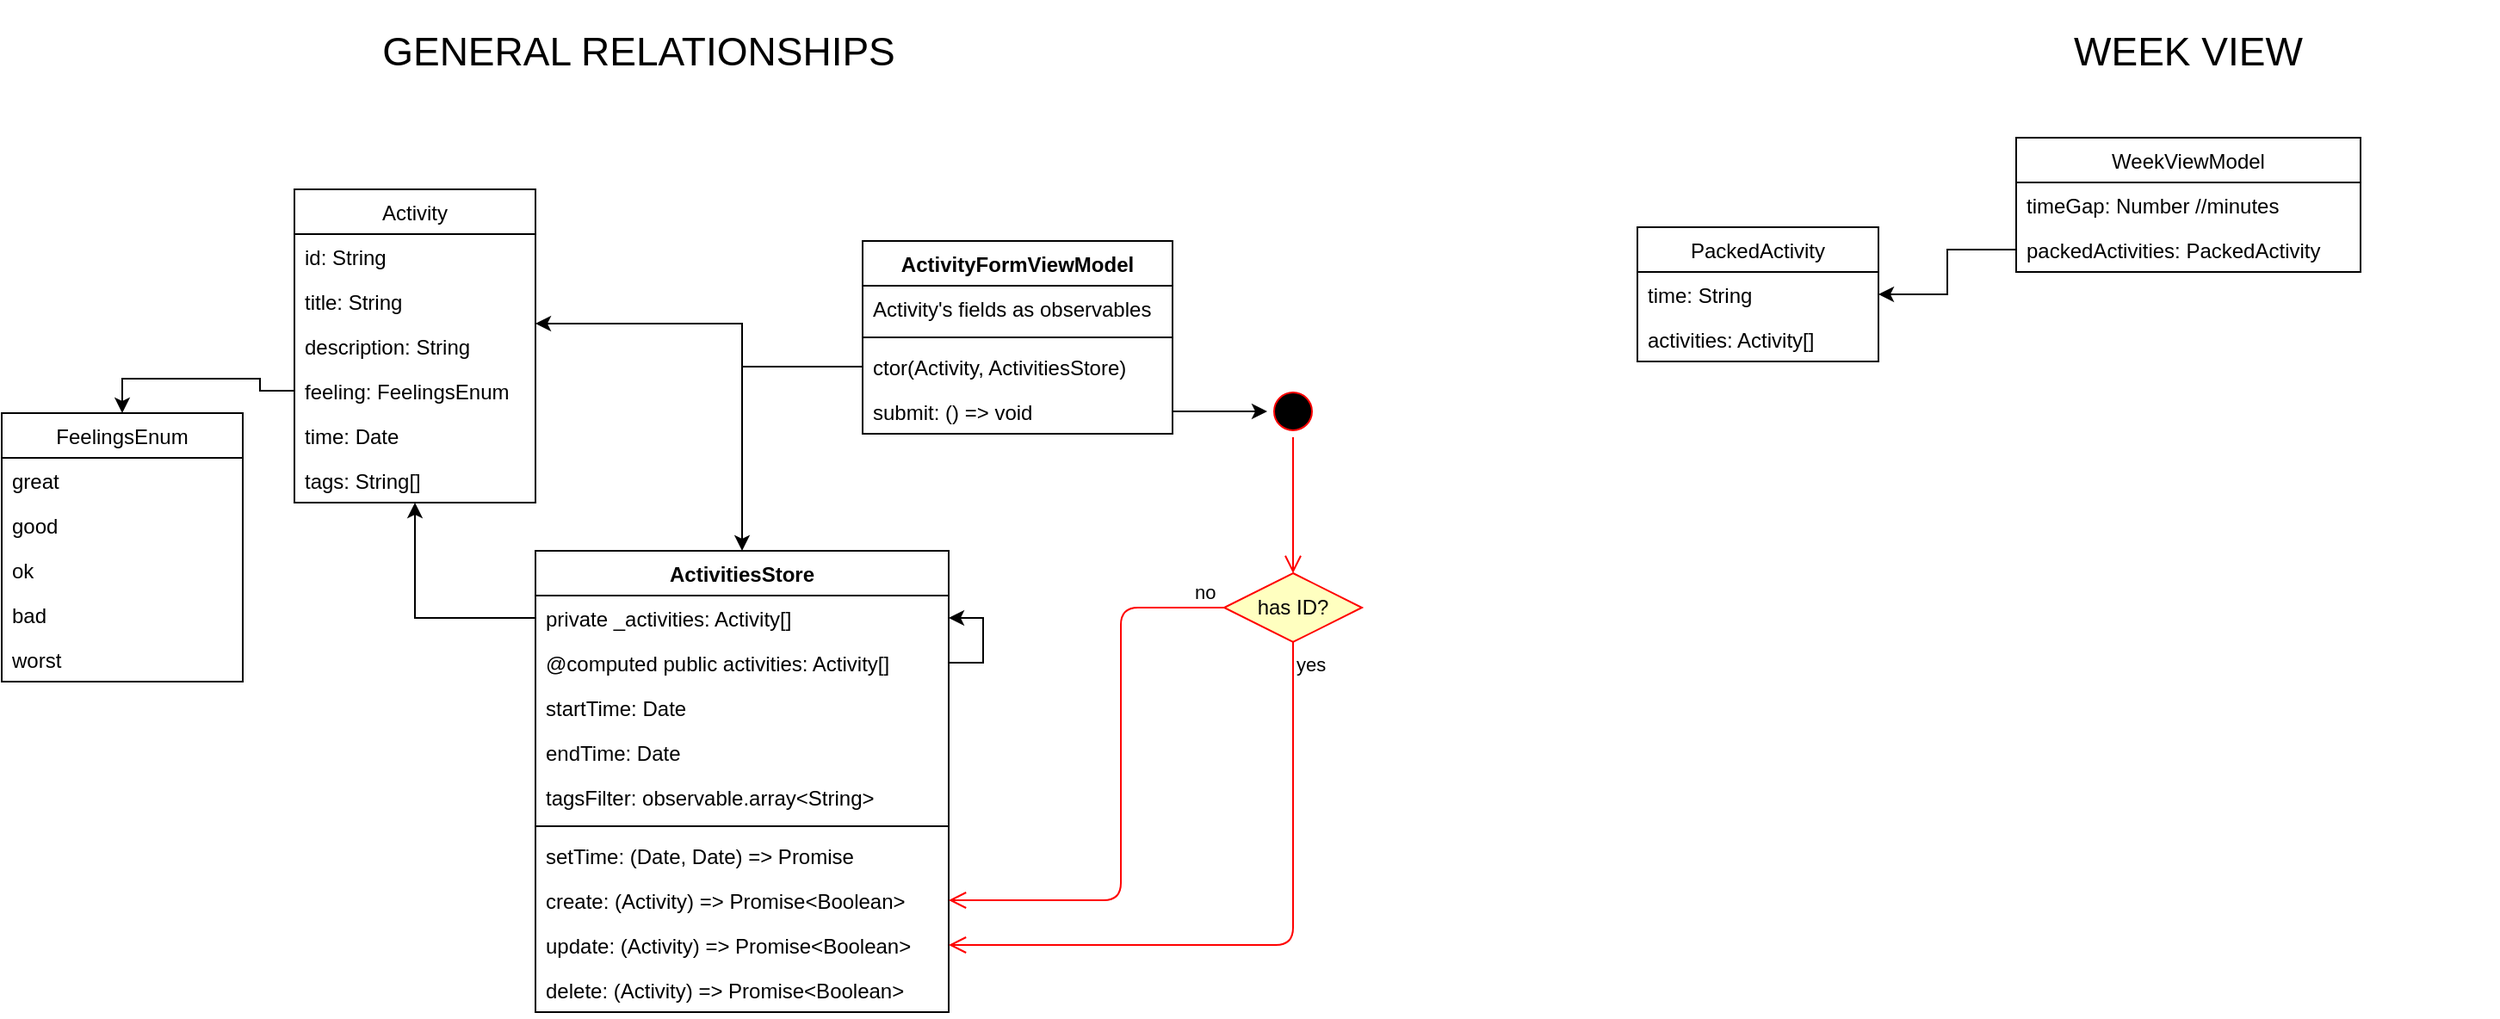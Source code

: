 <mxfile version="14.6.13" type="device"><diagram id="OKBLkfgxcP-Qym9tp_dg" name="Page-1"><mxGraphModel dx="1671" dy="1240" grid="1" gridSize="10" guides="1" tooltips="1" connect="1" arrows="1" fold="1" page="0" pageScale="1" pageWidth="850" pageHeight="1100" math="0" shadow="0"><root><mxCell id="0"/><mxCell id="1" parent="0"/><mxCell id="e7hnFMD3HLCHOGBJuJfQ-1" value="Activity" style="swimlane;fontStyle=0;childLayout=stackLayout;horizontal=1;startSize=26;fillColor=none;horizontalStack=0;resizeParent=1;resizeParentMax=0;resizeLast=0;collapsible=1;marginBottom=0;" parent="1" vertex="1"><mxGeometry x="420" y="190" width="140" height="182" as="geometry"/></mxCell><mxCell id="bS4IgNlnP1G4wqwHxw_F-26" value="id: String" style="text;strokeColor=none;fillColor=none;align=left;verticalAlign=top;spacingLeft=4;spacingRight=4;overflow=hidden;rotatable=0;points=[[0,0.5],[1,0.5]];portConstraint=eastwest;" parent="e7hnFMD3HLCHOGBJuJfQ-1" vertex="1"><mxGeometry y="26" width="140" height="26" as="geometry"/></mxCell><mxCell id="e7hnFMD3HLCHOGBJuJfQ-2" value="title: String" style="text;strokeColor=none;fillColor=none;align=left;verticalAlign=top;spacingLeft=4;spacingRight=4;overflow=hidden;rotatable=0;points=[[0,0.5],[1,0.5]];portConstraint=eastwest;" parent="e7hnFMD3HLCHOGBJuJfQ-1" vertex="1"><mxGeometry y="52" width="140" height="26" as="geometry"/></mxCell><mxCell id="e7hnFMD3HLCHOGBJuJfQ-3" value="description: String" style="text;strokeColor=none;fillColor=none;align=left;verticalAlign=top;spacingLeft=4;spacingRight=4;overflow=hidden;rotatable=0;points=[[0,0.5],[1,0.5]];portConstraint=eastwest;" parent="e7hnFMD3HLCHOGBJuJfQ-1" vertex="1"><mxGeometry y="78" width="140" height="26" as="geometry"/></mxCell><mxCell id="e7hnFMD3HLCHOGBJuJfQ-4" value="feeling: FeelingsEnum" style="text;strokeColor=none;fillColor=none;align=left;verticalAlign=top;spacingLeft=4;spacingRight=4;overflow=hidden;rotatable=0;points=[[0,0.5],[1,0.5]];portConstraint=eastwest;" parent="e7hnFMD3HLCHOGBJuJfQ-1" vertex="1"><mxGeometry y="104" width="140" height="26" as="geometry"/></mxCell><mxCell id="e7hnFMD3HLCHOGBJuJfQ-5" value="time: Date" style="text;strokeColor=none;fillColor=none;align=left;verticalAlign=top;spacingLeft=4;spacingRight=4;overflow=hidden;rotatable=0;points=[[0,0.5],[1,0.5]];portConstraint=eastwest;" parent="e7hnFMD3HLCHOGBJuJfQ-1" vertex="1"><mxGeometry y="130" width="140" height="26" as="geometry"/></mxCell><mxCell id="2" value="tags: String[]" style="text;strokeColor=none;fillColor=none;align=left;verticalAlign=top;spacingLeft=4;spacingRight=4;overflow=hidden;rotatable=0;points=[[0,0.5],[1,0.5]];portConstraint=eastwest;" parent="e7hnFMD3HLCHOGBJuJfQ-1" vertex="1"><mxGeometry y="156" width="140" height="26" as="geometry"/></mxCell><mxCell id="e7hnFMD3HLCHOGBJuJfQ-6" value="FeelingsEnum" style="swimlane;fontStyle=0;childLayout=stackLayout;horizontal=1;startSize=26;fillColor=none;horizontalStack=0;resizeParent=1;resizeParentMax=0;resizeLast=0;collapsible=1;marginBottom=0;" parent="1" vertex="1"><mxGeometry x="250" y="320" width="140" height="156" as="geometry"/></mxCell><mxCell id="e7hnFMD3HLCHOGBJuJfQ-7" value="great" style="text;strokeColor=none;fillColor=none;align=left;verticalAlign=top;spacingLeft=4;spacingRight=4;overflow=hidden;rotatable=0;points=[[0,0.5],[1,0.5]];portConstraint=eastwest;" parent="e7hnFMD3HLCHOGBJuJfQ-6" vertex="1"><mxGeometry y="26" width="140" height="26" as="geometry"/></mxCell><mxCell id="e7hnFMD3HLCHOGBJuJfQ-8" value="good" style="text;strokeColor=none;fillColor=none;align=left;verticalAlign=top;spacingLeft=4;spacingRight=4;overflow=hidden;rotatable=0;points=[[0,0.5],[1,0.5]];portConstraint=eastwest;" parent="e7hnFMD3HLCHOGBJuJfQ-6" vertex="1"><mxGeometry y="52" width="140" height="26" as="geometry"/></mxCell><mxCell id="e7hnFMD3HLCHOGBJuJfQ-9" value="ok" style="text;strokeColor=none;fillColor=none;align=left;verticalAlign=top;spacingLeft=4;spacingRight=4;overflow=hidden;rotatable=0;points=[[0,0.5],[1,0.5]];portConstraint=eastwest;" parent="e7hnFMD3HLCHOGBJuJfQ-6" vertex="1"><mxGeometry y="78" width="140" height="26" as="geometry"/></mxCell><mxCell id="e7hnFMD3HLCHOGBJuJfQ-10" value="bad" style="text;strokeColor=none;fillColor=none;align=left;verticalAlign=top;spacingLeft=4;spacingRight=4;overflow=hidden;rotatable=0;points=[[0,0.5],[1,0.5]];portConstraint=eastwest;" parent="e7hnFMD3HLCHOGBJuJfQ-6" vertex="1"><mxGeometry y="104" width="140" height="26" as="geometry"/></mxCell><mxCell id="e7hnFMD3HLCHOGBJuJfQ-11" value="worst" style="text;strokeColor=none;fillColor=none;align=left;verticalAlign=top;spacingLeft=4;spacingRight=4;overflow=hidden;rotatable=0;points=[[0,0.5],[1,0.5]];portConstraint=eastwest;" parent="e7hnFMD3HLCHOGBJuJfQ-6" vertex="1"><mxGeometry y="130" width="140" height="26" as="geometry"/></mxCell><mxCell id="e7hnFMD3HLCHOGBJuJfQ-12" style="edgeStyle=orthogonalEdgeStyle;rounded=0;orthogonalLoop=1;jettySize=auto;html=1;entryX=0.5;entryY=0;entryDx=0;entryDy=0;" parent="1" source="e7hnFMD3HLCHOGBJuJfQ-4" target="e7hnFMD3HLCHOGBJuJfQ-6" edge="1"><mxGeometry relative="1" as="geometry"/></mxCell><mxCell id="bS4IgNlnP1G4wqwHxw_F-2" value="ActivitiesStore" style="swimlane;fontStyle=1;align=center;verticalAlign=top;childLayout=stackLayout;horizontal=1;startSize=26;horizontalStack=0;resizeParent=1;resizeParentMax=0;resizeLast=0;collapsible=1;marginBottom=0;" parent="1" vertex="1"><mxGeometry x="560" y="400" width="240" height="268" as="geometry"/></mxCell><mxCell id="bS4IgNlnP1G4wqwHxw_F-3" value="private _activities: Activity[]" style="text;strokeColor=none;fillColor=none;align=left;verticalAlign=top;spacingLeft=4;spacingRight=4;overflow=hidden;rotatable=0;points=[[0,0.5],[1,0.5]];portConstraint=eastwest;" parent="bS4IgNlnP1G4wqwHxw_F-2" vertex="1"><mxGeometry y="26" width="240" height="26" as="geometry"/></mxCell><mxCell id="bS4IgNlnP1G4wqwHxw_F-16" style="edgeStyle=orthogonalEdgeStyle;rounded=0;orthogonalLoop=1;jettySize=auto;html=1;entryX=1;entryY=0.5;entryDx=0;entryDy=0;" parent="bS4IgNlnP1G4wqwHxw_F-2" source="bS4IgNlnP1G4wqwHxw_F-11" target="bS4IgNlnP1G4wqwHxw_F-3" edge="1"><mxGeometry relative="1" as="geometry"><Array as="points"><mxPoint x="260" y="65"/><mxPoint x="260" y="39"/></Array></mxGeometry></mxCell><mxCell id="bS4IgNlnP1G4wqwHxw_F-11" value="@computed public activities: Activity[]" style="text;strokeColor=none;fillColor=none;align=left;verticalAlign=top;spacingLeft=4;spacingRight=4;overflow=hidden;rotatable=0;points=[[0,0.5],[1,0.5]];portConstraint=eastwest;" parent="bS4IgNlnP1G4wqwHxw_F-2" vertex="1"><mxGeometry y="52" width="240" height="26" as="geometry"/></mxCell><mxCell id="bS4IgNlnP1G4wqwHxw_F-6" value="startTime: Date" style="text;strokeColor=none;fillColor=none;align=left;verticalAlign=top;spacingLeft=4;spacingRight=4;overflow=hidden;rotatable=0;points=[[0,0.5],[1,0.5]];portConstraint=eastwest;" parent="bS4IgNlnP1G4wqwHxw_F-2" vertex="1"><mxGeometry y="78" width="240" height="26" as="geometry"/></mxCell><mxCell id="bS4IgNlnP1G4wqwHxw_F-7" value="endTime: Date" style="text;strokeColor=none;fillColor=none;align=left;verticalAlign=top;spacingLeft=4;spacingRight=4;overflow=hidden;rotatable=0;points=[[0,0.5],[1,0.5]];portConstraint=eastwest;" parent="bS4IgNlnP1G4wqwHxw_F-2" vertex="1"><mxGeometry y="104" width="240" height="26" as="geometry"/></mxCell><mxCell id="bS4IgNlnP1G4wqwHxw_F-8" value="tagsFilter: observable.array&lt;String&gt;" style="text;strokeColor=none;fillColor=none;align=left;verticalAlign=top;spacingLeft=4;spacingRight=4;overflow=hidden;rotatable=0;points=[[0,0.5],[1,0.5]];portConstraint=eastwest;" parent="bS4IgNlnP1G4wqwHxw_F-2" vertex="1"><mxGeometry y="130" width="240" height="26" as="geometry"/></mxCell><mxCell id="bS4IgNlnP1G4wqwHxw_F-4" value="" style="line;strokeWidth=1;fillColor=none;align=left;verticalAlign=middle;spacingTop=-1;spacingLeft=3;spacingRight=3;rotatable=0;labelPosition=right;points=[];portConstraint=eastwest;" parent="bS4IgNlnP1G4wqwHxw_F-2" vertex="1"><mxGeometry y="156" width="240" height="8" as="geometry"/></mxCell><mxCell id="bS4IgNlnP1G4wqwHxw_F-5" value="setTime: (Date, Date) =&gt; Promise" style="text;strokeColor=none;fillColor=none;align=left;verticalAlign=top;spacingLeft=4;spacingRight=4;overflow=hidden;rotatable=0;points=[[0,0.5],[1,0.5]];portConstraint=eastwest;" parent="bS4IgNlnP1G4wqwHxw_F-2" vertex="1"><mxGeometry y="164" width="240" height="26" as="geometry"/></mxCell><mxCell id="bS4IgNlnP1G4wqwHxw_F-21" value="create: (Activity) =&gt; Promise&lt;Boolean&gt;" style="text;strokeColor=none;fillColor=none;align=left;verticalAlign=top;spacingLeft=4;spacingRight=4;overflow=hidden;rotatable=0;points=[[0,0.5],[1,0.5]];portConstraint=eastwest;" parent="bS4IgNlnP1G4wqwHxw_F-2" vertex="1"><mxGeometry y="190" width="240" height="26" as="geometry"/></mxCell><mxCell id="bS4IgNlnP1G4wqwHxw_F-22" value="update: (Activity) =&gt; Promise&lt;Boolean&gt;" style="text;strokeColor=none;fillColor=none;align=left;verticalAlign=top;spacingLeft=4;spacingRight=4;overflow=hidden;rotatable=0;points=[[0,0.5],[1,0.5]];portConstraint=eastwest;" parent="bS4IgNlnP1G4wqwHxw_F-2" vertex="1"><mxGeometry y="216" width="240" height="26" as="geometry"/></mxCell><mxCell id="bS4IgNlnP1G4wqwHxw_F-23" value="delete: (Activity) =&gt; Promise&lt;Boolean&gt;" style="text;strokeColor=none;fillColor=none;align=left;verticalAlign=top;spacingLeft=4;spacingRight=4;overflow=hidden;rotatable=0;points=[[0,0.5],[1,0.5]];portConstraint=eastwest;" parent="bS4IgNlnP1G4wqwHxw_F-2" vertex="1"><mxGeometry y="242" width="240" height="26" as="geometry"/></mxCell><mxCell id="bS4IgNlnP1G4wqwHxw_F-12" style="edgeStyle=orthogonalEdgeStyle;rounded=0;orthogonalLoop=1;jettySize=auto;html=1;" parent="1" source="bS4IgNlnP1G4wqwHxw_F-3" target="e7hnFMD3HLCHOGBJuJfQ-1" edge="1"><mxGeometry relative="1" as="geometry"/></mxCell><mxCell id="bS4IgNlnP1G4wqwHxw_F-17" value="ActivityFormViewModel" style="swimlane;fontStyle=1;align=center;verticalAlign=top;childLayout=stackLayout;horizontal=1;startSize=26;horizontalStack=0;resizeParent=1;resizeParentMax=0;resizeLast=0;collapsible=1;marginBottom=0;" parent="1" vertex="1"><mxGeometry x="750" y="220" width="180" height="112" as="geometry"/></mxCell><mxCell id="bS4IgNlnP1G4wqwHxw_F-18" value="Activity's fields as observables" style="text;strokeColor=none;fillColor=none;align=left;verticalAlign=top;spacingLeft=4;spacingRight=4;overflow=hidden;rotatable=0;points=[[0,0.5],[1,0.5]];portConstraint=eastwest;" parent="bS4IgNlnP1G4wqwHxw_F-17" vertex="1"><mxGeometry y="26" width="180" height="26" as="geometry"/></mxCell><mxCell id="bS4IgNlnP1G4wqwHxw_F-19" value="" style="line;strokeWidth=1;fillColor=none;align=left;verticalAlign=middle;spacingTop=-1;spacingLeft=3;spacingRight=3;rotatable=0;labelPosition=right;points=[];portConstraint=eastwest;" parent="bS4IgNlnP1G4wqwHxw_F-17" vertex="1"><mxGeometry y="52" width="180" height="8" as="geometry"/></mxCell><mxCell id="bS4IgNlnP1G4wqwHxw_F-20" value="ctor(Activity, ActivitiesStore)" style="text;strokeColor=none;fillColor=none;align=left;verticalAlign=top;spacingLeft=4;spacingRight=4;overflow=hidden;rotatable=0;points=[[0,0.5],[1,0.5]];portConstraint=eastwest;" parent="bS4IgNlnP1G4wqwHxw_F-17" vertex="1"><mxGeometry y="60" width="180" height="26" as="geometry"/></mxCell><mxCell id="bS4IgNlnP1G4wqwHxw_F-27" value="submit: () =&gt; void" style="text;strokeColor=none;fillColor=none;align=left;verticalAlign=top;spacingLeft=4;spacingRight=4;overflow=hidden;rotatable=0;points=[[0,0.5],[1,0.5]];portConstraint=eastwest;" parent="bS4IgNlnP1G4wqwHxw_F-17" vertex="1"><mxGeometry y="86" width="180" height="26" as="geometry"/></mxCell><mxCell id="bS4IgNlnP1G4wqwHxw_F-24" style="edgeStyle=orthogonalEdgeStyle;rounded=0;orthogonalLoop=1;jettySize=auto;html=1;" parent="1" source="bS4IgNlnP1G4wqwHxw_F-20" target="e7hnFMD3HLCHOGBJuJfQ-1" edge="1"><mxGeometry relative="1" as="geometry"><Array as="points"><mxPoint x="680" y="293"/><mxPoint x="680" y="268"/></Array></mxGeometry></mxCell><mxCell id="bS4IgNlnP1G4wqwHxw_F-25" style="edgeStyle=orthogonalEdgeStyle;rounded=0;orthogonalLoop=1;jettySize=auto;html=1;" parent="1" source="bS4IgNlnP1G4wqwHxw_F-20" target="bS4IgNlnP1G4wqwHxw_F-2" edge="1"><mxGeometry relative="1" as="geometry"/></mxCell><mxCell id="bS4IgNlnP1G4wqwHxw_F-28" value="" style="ellipse;html=1;shape=startState;fillColor=#000000;strokeColor=#ff0000;" parent="1" vertex="1"><mxGeometry x="985" y="304" width="30" height="30" as="geometry"/></mxCell><mxCell id="bS4IgNlnP1G4wqwHxw_F-29" value="" style="edgeStyle=orthogonalEdgeStyle;html=1;verticalAlign=bottom;endArrow=open;endSize=8;strokeColor=#ff0000;" parent="1" source="bS4IgNlnP1G4wqwHxw_F-28" target="bS4IgNlnP1G4wqwHxw_F-31" edge="1"><mxGeometry relative="1" as="geometry"><mxPoint x="995" y="410" as="targetPoint"/></mxGeometry></mxCell><mxCell id="bS4IgNlnP1G4wqwHxw_F-30" style="edgeStyle=orthogonalEdgeStyle;rounded=0;orthogonalLoop=1;jettySize=auto;html=1;" parent="1" source="bS4IgNlnP1G4wqwHxw_F-27" target="bS4IgNlnP1G4wqwHxw_F-28" edge="1"><mxGeometry relative="1" as="geometry"/></mxCell><mxCell id="bS4IgNlnP1G4wqwHxw_F-31" value="&lt;font color=&quot;#050505&quot;&gt;has ID?&lt;/font&gt;" style="rhombus;whiteSpace=wrap;html=1;fillColor=#ffffc0;strokeColor=#ff0000;" parent="1" vertex="1"><mxGeometry x="960" y="413" width="80" height="40" as="geometry"/></mxCell><mxCell id="bS4IgNlnP1G4wqwHxw_F-32" value="no" style="edgeStyle=orthogonalEdgeStyle;html=1;align=left;verticalAlign=bottom;endArrow=open;endSize=8;strokeColor=#ff0000;entryX=1;entryY=0.5;entryDx=0;entryDy=0;" parent="1" source="bS4IgNlnP1G4wqwHxw_F-31" target="bS4IgNlnP1G4wqwHxw_F-21" edge="1"><mxGeometry x="-0.881" relative="1" as="geometry"><mxPoint x="1140" y="433" as="targetPoint"/><Array as="points"><mxPoint x="900" y="433"/><mxPoint x="900" y="603"/></Array><mxPoint as="offset"/></mxGeometry></mxCell><mxCell id="bS4IgNlnP1G4wqwHxw_F-33" value="yes" style="edgeStyle=orthogonalEdgeStyle;html=1;align=left;verticalAlign=top;endArrow=open;endSize=8;strokeColor=#ff0000;entryX=1;entryY=0.5;entryDx=0;entryDy=0;" parent="1" source="bS4IgNlnP1G4wqwHxw_F-31" target="bS4IgNlnP1G4wqwHxw_F-22" edge="1"><mxGeometry x="-1" relative="1" as="geometry"><mxPoint x="1000" y="513" as="targetPoint"/><Array as="points"><mxPoint x="1000" y="629"/></Array></mxGeometry></mxCell><mxCell id="qW67QM8TRaFx0eCYanG_-2" value="&lt;font style=&quot;font-size: 23px&quot;&gt;GENERAL RELATIONSHIPS&lt;/font&gt;" style="text;html=1;strokeColor=none;fillColor=none;align=center;verticalAlign=middle;whiteSpace=wrap;rounded=0;" vertex="1" parent="1"><mxGeometry x="440" y="80" width="360" height="60" as="geometry"/></mxCell><mxCell id="qW67QM8TRaFx0eCYanG_-4" value="&lt;font style=&quot;font-size: 23px&quot;&gt;WEEK VIEW&lt;/font&gt;" style="text;html=1;strokeColor=none;fillColor=none;align=center;verticalAlign=middle;whiteSpace=wrap;rounded=0;" vertex="1" parent="1"><mxGeometry x="1340" y="80" width="360" height="60" as="geometry"/></mxCell><mxCell id="qW67QM8TRaFx0eCYanG_-9" value="WeekViewModel" style="swimlane;fontStyle=0;childLayout=stackLayout;horizontal=1;startSize=26;fillColor=none;horizontalStack=0;resizeParent=1;resizeParentMax=0;resizeLast=0;collapsible=1;marginBottom=0;" vertex="1" parent="1"><mxGeometry x="1420" y="160" width="200" height="78" as="geometry"/></mxCell><mxCell id="qW67QM8TRaFx0eCYanG_-10" value="timeGap: Number //minutes" style="text;strokeColor=none;fillColor=none;align=left;verticalAlign=top;spacingLeft=4;spacingRight=4;overflow=hidden;rotatable=0;points=[[0,0.5],[1,0.5]];portConstraint=eastwest;" vertex="1" parent="qW67QM8TRaFx0eCYanG_-9"><mxGeometry y="26" width="200" height="26" as="geometry"/></mxCell><mxCell id="qW67QM8TRaFx0eCYanG_-11" value="packedActivities: PackedActivity" style="text;strokeColor=none;fillColor=none;align=left;verticalAlign=top;spacingLeft=4;spacingRight=4;overflow=hidden;rotatable=0;points=[[0,0.5],[1,0.5]];portConstraint=eastwest;" vertex="1" parent="qW67QM8TRaFx0eCYanG_-9"><mxGeometry y="52" width="200" height="26" as="geometry"/></mxCell><mxCell id="qW67QM8TRaFx0eCYanG_-13" value="PackedActivity" style="swimlane;fontStyle=0;childLayout=stackLayout;horizontal=1;startSize=26;fillColor=none;horizontalStack=0;resizeParent=1;resizeParentMax=0;resizeLast=0;collapsible=1;marginBottom=0;" vertex="1" parent="1"><mxGeometry x="1200" y="212" width="140" height="78" as="geometry"/></mxCell><mxCell id="qW67QM8TRaFx0eCYanG_-14" value="time: String" style="text;strokeColor=none;fillColor=none;align=left;verticalAlign=top;spacingLeft=4;spacingRight=4;overflow=hidden;rotatable=0;points=[[0,0.5],[1,0.5]];portConstraint=eastwest;" vertex="1" parent="qW67QM8TRaFx0eCYanG_-13"><mxGeometry y="26" width="140" height="26" as="geometry"/></mxCell><mxCell id="qW67QM8TRaFx0eCYanG_-15" value="activities: Activity[]" style="text;strokeColor=none;fillColor=none;align=left;verticalAlign=top;spacingLeft=4;spacingRight=4;overflow=hidden;rotatable=0;points=[[0,0.5],[1,0.5]];portConstraint=eastwest;" vertex="1" parent="qW67QM8TRaFx0eCYanG_-13"><mxGeometry y="52" width="140" height="26" as="geometry"/></mxCell><mxCell id="qW67QM8TRaFx0eCYanG_-17" style="edgeStyle=orthogonalEdgeStyle;rounded=0;orthogonalLoop=1;jettySize=auto;html=1;" edge="1" parent="1" source="qW67QM8TRaFx0eCYanG_-11" target="qW67QM8TRaFx0eCYanG_-13"><mxGeometry relative="1" as="geometry"/></mxCell></root></mxGraphModel></diagram></mxfile>